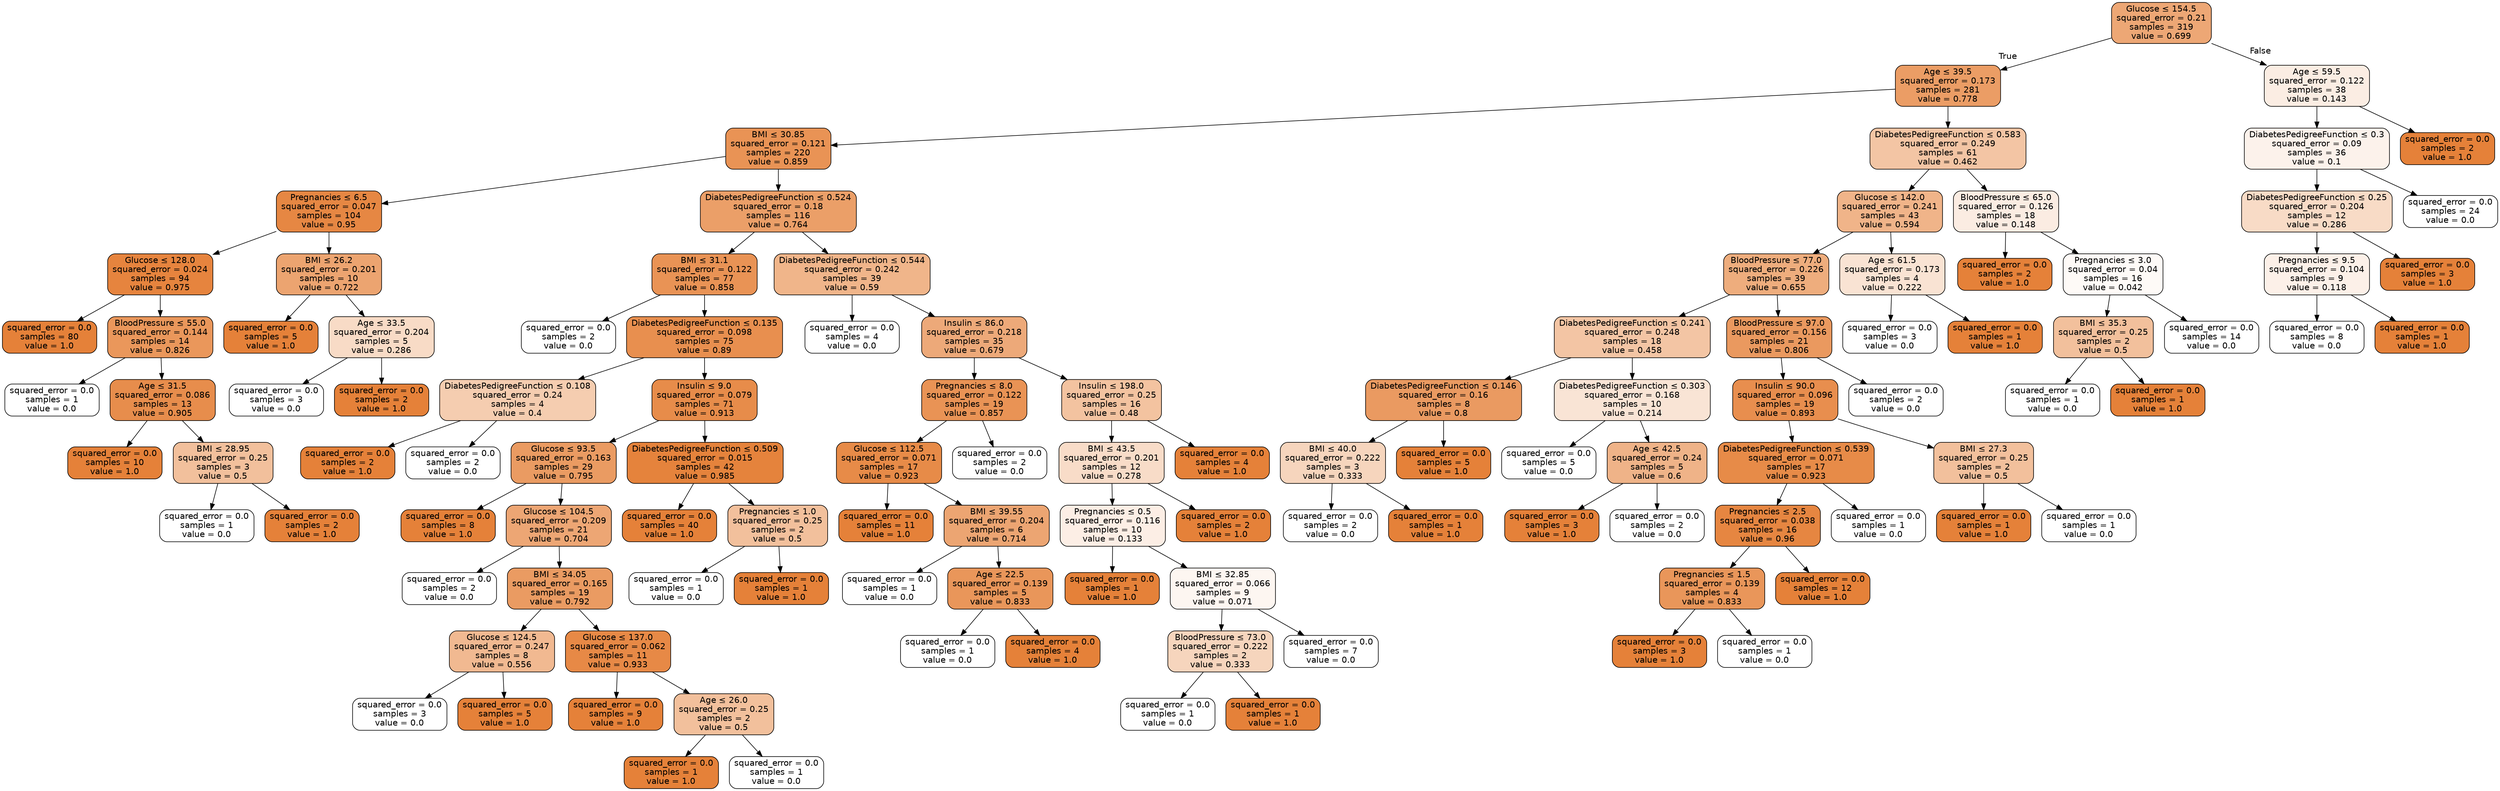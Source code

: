 digraph Tree {
node [shape=box, style="filled, rounded", color="black", fontname="helvetica"] ;
edge [fontname="helvetica"] ;
0 [label=<Glucose &le; 154.5<br/>squared_error = 0.21<br/>samples = 319<br/>value = 0.699>, fillcolor="#eda775"] ;
1 [label=<Age &le; 39.5<br/>squared_error = 0.173<br/>samples = 281<br/>value = 0.778>, fillcolor="#eb9d65"] ;
0 -> 1 [labeldistance=2.5, labelangle=45, headlabel="True"] ;
2 [label=<BMI &le; 30.85<br/>squared_error = 0.121<br/>samples = 220<br/>value = 0.859>, fillcolor="#e99355"] ;
1 -> 2 ;
3 [label=<Pregnancies &le; 6.5<br/>squared_error = 0.047<br/>samples = 104<br/>value = 0.95>, fillcolor="#e68743"] ;
2 -> 3 ;
4 [label=<Glucose &le; 128.0<br/>squared_error = 0.024<br/>samples = 94<br/>value = 0.975>, fillcolor="#e6843e"] ;
3 -> 4 ;
5 [label=<squared_error = 0.0<br/>samples = 80<br/>value = 1.0>, fillcolor="#e58139"] ;
4 -> 5 ;
6 [label=<BloodPressure &le; 55.0<br/>squared_error = 0.144<br/>samples = 14<br/>value = 0.826>, fillcolor="#ea975b"] ;
4 -> 6 ;
7 [label=<squared_error = 0.0<br/>samples = 1<br/>value = 0.0>, fillcolor="#ffffff"] ;
6 -> 7 ;
8 [label=<Age &le; 31.5<br/>squared_error = 0.086<br/>samples = 13<br/>value = 0.905>, fillcolor="#e78d4c"] ;
6 -> 8 ;
9 [label=<squared_error = 0.0<br/>samples = 10<br/>value = 1.0>, fillcolor="#e58139"] ;
8 -> 9 ;
10 [label=<BMI &le; 28.95<br/>squared_error = 0.25<br/>samples = 3<br/>value = 0.5>, fillcolor="#f2c09c"] ;
8 -> 10 ;
11 [label=<squared_error = 0.0<br/>samples = 1<br/>value = 0.0>, fillcolor="#ffffff"] ;
10 -> 11 ;
12 [label=<squared_error = 0.0<br/>samples = 2<br/>value = 1.0>, fillcolor="#e58139"] ;
10 -> 12 ;
13 [label=<BMI &le; 26.2<br/>squared_error = 0.201<br/>samples = 10<br/>value = 0.722>, fillcolor="#eca470"] ;
3 -> 13 ;
14 [label=<squared_error = 0.0<br/>samples = 5<br/>value = 1.0>, fillcolor="#e58139"] ;
13 -> 14 ;
15 [label=<Age &le; 33.5<br/>squared_error = 0.204<br/>samples = 5<br/>value = 0.286>, fillcolor="#f8dbc6"] ;
13 -> 15 ;
16 [label=<squared_error = 0.0<br/>samples = 3<br/>value = 0.0>, fillcolor="#ffffff"] ;
15 -> 16 ;
17 [label=<squared_error = 0.0<br/>samples = 2<br/>value = 1.0>, fillcolor="#e58139"] ;
15 -> 17 ;
18 [label=<DiabetesPedigreeFunction &le; 0.524<br/>squared_error = 0.18<br/>samples = 116<br/>value = 0.764>, fillcolor="#eb9f68"] ;
2 -> 18 ;
19 [label=<BMI &le; 31.1<br/>squared_error = 0.122<br/>samples = 77<br/>value = 0.858>, fillcolor="#e99355"] ;
18 -> 19 ;
20 [label=<squared_error = 0.0<br/>samples = 2<br/>value = 0.0>, fillcolor="#ffffff"] ;
19 -> 20 ;
21 [label=<DiabetesPedigreeFunction &le; 0.135<br/>squared_error = 0.098<br/>samples = 75<br/>value = 0.89>, fillcolor="#e88f4f"] ;
19 -> 21 ;
22 [label=<DiabetesPedigreeFunction &le; 0.108<br/>squared_error = 0.24<br/>samples = 4<br/>value = 0.4>, fillcolor="#f5cdb0"] ;
21 -> 22 ;
23 [label=<squared_error = 0.0<br/>samples = 2<br/>value = 1.0>, fillcolor="#e58139"] ;
22 -> 23 ;
24 [label=<squared_error = 0.0<br/>samples = 2<br/>value = 0.0>, fillcolor="#ffffff"] ;
22 -> 24 ;
25 [label=<Insulin &le; 9.0<br/>squared_error = 0.079<br/>samples = 71<br/>value = 0.913>, fillcolor="#e78c4a"] ;
21 -> 25 ;
26 [label=<Glucose &le; 93.5<br/>squared_error = 0.163<br/>samples = 29<br/>value = 0.795>, fillcolor="#ea9b62"] ;
25 -> 26 ;
27 [label=<squared_error = 0.0<br/>samples = 8<br/>value = 1.0>, fillcolor="#e58139"] ;
26 -> 27 ;
28 [label=<Glucose &le; 104.5<br/>squared_error = 0.209<br/>samples = 21<br/>value = 0.704>, fillcolor="#eda674"] ;
26 -> 28 ;
29 [label=<squared_error = 0.0<br/>samples = 2<br/>value = 0.0>, fillcolor="#ffffff"] ;
28 -> 29 ;
30 [label=<BMI &le; 34.05<br/>squared_error = 0.165<br/>samples = 19<br/>value = 0.792>, fillcolor="#ea9b62"] ;
28 -> 30 ;
31 [label=<Glucose &le; 124.5<br/>squared_error = 0.247<br/>samples = 8<br/>value = 0.556>, fillcolor="#f1b991"] ;
30 -> 31 ;
32 [label=<squared_error = 0.0<br/>samples = 3<br/>value = 0.0>, fillcolor="#ffffff"] ;
31 -> 32 ;
33 [label=<squared_error = 0.0<br/>samples = 5<br/>value = 1.0>, fillcolor="#e58139"] ;
31 -> 33 ;
34 [label=<Glucose &le; 137.0<br/>squared_error = 0.062<br/>samples = 11<br/>value = 0.933>, fillcolor="#e78946"] ;
30 -> 34 ;
35 [label=<squared_error = 0.0<br/>samples = 9<br/>value = 1.0>, fillcolor="#e58139"] ;
34 -> 35 ;
36 [label=<Age &le; 26.0<br/>squared_error = 0.25<br/>samples = 2<br/>value = 0.5>, fillcolor="#f2c09c"] ;
34 -> 36 ;
37 [label=<squared_error = 0.0<br/>samples = 1<br/>value = 1.0>, fillcolor="#e58139"] ;
36 -> 37 ;
38 [label=<squared_error = 0.0<br/>samples = 1<br/>value = 0.0>, fillcolor="#ffffff"] ;
36 -> 38 ;
39 [label=<DiabetesPedigreeFunction &le; 0.509<br/>squared_error = 0.015<br/>samples = 42<br/>value = 0.985>, fillcolor="#e5833c"] ;
25 -> 39 ;
40 [label=<squared_error = 0.0<br/>samples = 40<br/>value = 1.0>, fillcolor="#e58139"] ;
39 -> 40 ;
41 [label=<Pregnancies &le; 1.0<br/>squared_error = 0.25<br/>samples = 2<br/>value = 0.5>, fillcolor="#f2c09c"] ;
39 -> 41 ;
42 [label=<squared_error = 0.0<br/>samples = 1<br/>value = 0.0>, fillcolor="#ffffff"] ;
41 -> 42 ;
43 [label=<squared_error = 0.0<br/>samples = 1<br/>value = 1.0>, fillcolor="#e58139"] ;
41 -> 43 ;
44 [label=<DiabetesPedigreeFunction &le; 0.544<br/>squared_error = 0.242<br/>samples = 39<br/>value = 0.59>, fillcolor="#f0b58a"] ;
18 -> 44 ;
45 [label=<squared_error = 0.0<br/>samples = 4<br/>value = 0.0>, fillcolor="#ffffff"] ;
44 -> 45 ;
46 [label=<Insulin &le; 86.0<br/>squared_error = 0.218<br/>samples = 35<br/>value = 0.679>, fillcolor="#eda979"] ;
44 -> 46 ;
47 [label=<Pregnancies &le; 8.0<br/>squared_error = 0.122<br/>samples = 19<br/>value = 0.857>, fillcolor="#e99355"] ;
46 -> 47 ;
48 [label=<Glucose &le; 112.5<br/>squared_error = 0.071<br/>samples = 17<br/>value = 0.923>, fillcolor="#e78b48"] ;
47 -> 48 ;
49 [label=<squared_error = 0.0<br/>samples = 11<br/>value = 1.0>, fillcolor="#e58139"] ;
48 -> 49 ;
50 [label=<BMI &le; 39.55<br/>squared_error = 0.204<br/>samples = 6<br/>value = 0.714>, fillcolor="#eca572"] ;
48 -> 50 ;
51 [label=<squared_error = 0.0<br/>samples = 1<br/>value = 0.0>, fillcolor="#ffffff"] ;
50 -> 51 ;
52 [label=<Age &le; 22.5<br/>squared_error = 0.139<br/>samples = 5<br/>value = 0.833>, fillcolor="#e9965a"] ;
50 -> 52 ;
53 [label=<squared_error = 0.0<br/>samples = 1<br/>value = 0.0>, fillcolor="#ffffff"] ;
52 -> 53 ;
54 [label=<squared_error = 0.0<br/>samples = 4<br/>value = 1.0>, fillcolor="#e58139"] ;
52 -> 54 ;
55 [label=<squared_error = 0.0<br/>samples = 2<br/>value = 0.0>, fillcolor="#ffffff"] ;
47 -> 55 ;
56 [label=<Insulin &le; 198.0<br/>squared_error = 0.25<br/>samples = 16<br/>value = 0.48>, fillcolor="#f3c3a0"] ;
46 -> 56 ;
57 [label=<BMI &le; 43.5<br/>squared_error = 0.201<br/>samples = 12<br/>value = 0.278>, fillcolor="#f8dcc8"] ;
56 -> 57 ;
58 [label=<Pregnancies &le; 0.5<br/>squared_error = 0.116<br/>samples = 10<br/>value = 0.133>, fillcolor="#fceee5"] ;
57 -> 58 ;
59 [label=<squared_error = 0.0<br/>samples = 1<br/>value = 1.0>, fillcolor="#e58139"] ;
58 -> 59 ;
60 [label=<BMI &le; 32.85<br/>squared_error = 0.066<br/>samples = 9<br/>value = 0.071>, fillcolor="#fdf6f1"] ;
58 -> 60 ;
61 [label=<BloodPressure &le; 73.0<br/>squared_error = 0.222<br/>samples = 2<br/>value = 0.333>, fillcolor="#f6d5bd"] ;
60 -> 61 ;
62 [label=<squared_error = 0.0<br/>samples = 1<br/>value = 0.0>, fillcolor="#ffffff"] ;
61 -> 62 ;
63 [label=<squared_error = 0.0<br/>samples = 1<br/>value = 1.0>, fillcolor="#e58139"] ;
61 -> 63 ;
64 [label=<squared_error = 0.0<br/>samples = 7<br/>value = 0.0>, fillcolor="#ffffff"] ;
60 -> 64 ;
65 [label=<squared_error = 0.0<br/>samples = 2<br/>value = 1.0>, fillcolor="#e58139"] ;
57 -> 65 ;
66 [label=<squared_error = 0.0<br/>samples = 4<br/>value = 1.0>, fillcolor="#e58139"] ;
56 -> 66 ;
67 [label=<DiabetesPedigreeFunction &le; 0.583<br/>squared_error = 0.249<br/>samples = 61<br/>value = 0.462>, fillcolor="#f3c5a4"] ;
1 -> 67 ;
68 [label=<Glucose &le; 142.0<br/>squared_error = 0.241<br/>samples = 43<br/>value = 0.594>, fillcolor="#f0b489"] ;
67 -> 68 ;
69 [label=<BloodPressure &le; 77.0<br/>squared_error = 0.226<br/>samples = 39<br/>value = 0.655>, fillcolor="#eead7d"] ;
68 -> 69 ;
70 [label=<DiabetesPedigreeFunction &le; 0.241<br/>squared_error = 0.248<br/>samples = 18<br/>value = 0.458>, fillcolor="#f3c5a4"] ;
69 -> 70 ;
71 [label=<DiabetesPedigreeFunction &le; 0.146<br/>squared_error = 0.16<br/>samples = 8<br/>value = 0.8>, fillcolor="#ea9a61"] ;
70 -> 71 ;
72 [label=<BMI &le; 40.0<br/>squared_error = 0.222<br/>samples = 3<br/>value = 0.333>, fillcolor="#f6d5bd"] ;
71 -> 72 ;
73 [label=<squared_error = 0.0<br/>samples = 2<br/>value = 0.0>, fillcolor="#ffffff"] ;
72 -> 73 ;
74 [label=<squared_error = 0.0<br/>samples = 1<br/>value = 1.0>, fillcolor="#e58139"] ;
72 -> 74 ;
75 [label=<squared_error = 0.0<br/>samples = 5<br/>value = 1.0>, fillcolor="#e58139"] ;
71 -> 75 ;
76 [label=<DiabetesPedigreeFunction &le; 0.303<br/>squared_error = 0.168<br/>samples = 10<br/>value = 0.214>, fillcolor="#f9e4d5"] ;
70 -> 76 ;
77 [label=<squared_error = 0.0<br/>samples = 5<br/>value = 0.0>, fillcolor="#ffffff"] ;
76 -> 77 ;
78 [label=<Age &le; 42.5<br/>squared_error = 0.24<br/>samples = 5<br/>value = 0.6>, fillcolor="#efb388"] ;
76 -> 78 ;
79 [label=<squared_error = 0.0<br/>samples = 3<br/>value = 1.0>, fillcolor="#e58139"] ;
78 -> 79 ;
80 [label=<squared_error = 0.0<br/>samples = 2<br/>value = 0.0>, fillcolor="#ffffff"] ;
78 -> 80 ;
81 [label=<BloodPressure &le; 97.0<br/>squared_error = 0.156<br/>samples = 21<br/>value = 0.806>, fillcolor="#ea995f"] ;
69 -> 81 ;
82 [label=<Insulin &le; 90.0<br/>squared_error = 0.096<br/>samples = 19<br/>value = 0.893>, fillcolor="#e88e4e"] ;
81 -> 82 ;
83 [label=<DiabetesPedigreeFunction &le; 0.539<br/>squared_error = 0.071<br/>samples = 17<br/>value = 0.923>, fillcolor="#e78b48"] ;
82 -> 83 ;
84 [label=<Pregnancies &le; 2.5<br/>squared_error = 0.038<br/>samples = 16<br/>value = 0.96>, fillcolor="#e68641"] ;
83 -> 84 ;
85 [label=<Pregnancies &le; 1.5<br/>squared_error = 0.139<br/>samples = 4<br/>value = 0.833>, fillcolor="#e9965a"] ;
84 -> 85 ;
86 [label=<squared_error = 0.0<br/>samples = 3<br/>value = 1.0>, fillcolor="#e58139"] ;
85 -> 86 ;
87 [label=<squared_error = 0.0<br/>samples = 1<br/>value = 0.0>, fillcolor="#ffffff"] ;
85 -> 87 ;
88 [label=<squared_error = 0.0<br/>samples = 12<br/>value = 1.0>, fillcolor="#e58139"] ;
84 -> 88 ;
89 [label=<squared_error = 0.0<br/>samples = 1<br/>value = 0.0>, fillcolor="#ffffff"] ;
83 -> 89 ;
90 [label=<BMI &le; 27.3<br/>squared_error = 0.25<br/>samples = 2<br/>value = 0.5>, fillcolor="#f2c09c"] ;
82 -> 90 ;
91 [label=<squared_error = 0.0<br/>samples = 1<br/>value = 1.0>, fillcolor="#e58139"] ;
90 -> 91 ;
92 [label=<squared_error = 0.0<br/>samples = 1<br/>value = 0.0>, fillcolor="#ffffff"] ;
90 -> 92 ;
93 [label=<squared_error = 0.0<br/>samples = 2<br/>value = 0.0>, fillcolor="#ffffff"] ;
81 -> 93 ;
94 [label=<Age &le; 61.5<br/>squared_error = 0.173<br/>samples = 4<br/>value = 0.222>, fillcolor="#f9e3d3"] ;
68 -> 94 ;
95 [label=<squared_error = 0.0<br/>samples = 3<br/>value = 0.0>, fillcolor="#ffffff"] ;
94 -> 95 ;
96 [label=<squared_error = 0.0<br/>samples = 1<br/>value = 1.0>, fillcolor="#e58139"] ;
94 -> 96 ;
97 [label=<BloodPressure &le; 65.0<br/>squared_error = 0.126<br/>samples = 18<br/>value = 0.148>, fillcolor="#fbece2"] ;
67 -> 97 ;
98 [label=<squared_error = 0.0<br/>samples = 2<br/>value = 1.0>, fillcolor="#e58139"] ;
97 -> 98 ;
99 [label=<Pregnancies &le; 3.0<br/>squared_error = 0.04<br/>samples = 16<br/>value = 0.042>, fillcolor="#fefaf7"] ;
97 -> 99 ;
100 [label=<BMI &le; 35.3<br/>squared_error = 0.25<br/>samples = 2<br/>value = 0.5>, fillcolor="#f2c09c"] ;
99 -> 100 ;
101 [label=<squared_error = 0.0<br/>samples = 1<br/>value = 0.0>, fillcolor="#ffffff"] ;
100 -> 101 ;
102 [label=<squared_error = 0.0<br/>samples = 1<br/>value = 1.0>, fillcolor="#e58139"] ;
100 -> 102 ;
103 [label=<squared_error = 0.0<br/>samples = 14<br/>value = 0.0>, fillcolor="#ffffff"] ;
99 -> 103 ;
104 [label=<Age &le; 59.5<br/>squared_error = 0.122<br/>samples = 38<br/>value = 0.143>, fillcolor="#fbede3"] ;
0 -> 104 [labeldistance=2.5, labelangle=-45, headlabel="False"] ;
105 [label=<DiabetesPedigreeFunction &le; 0.3<br/>squared_error = 0.09<br/>samples = 36<br/>value = 0.1>, fillcolor="#fcf2eb"] ;
104 -> 105 ;
106 [label=<DiabetesPedigreeFunction &le; 0.25<br/>squared_error = 0.204<br/>samples = 12<br/>value = 0.286>, fillcolor="#f8dbc6"] ;
105 -> 106 ;
107 [label=<Pregnancies &le; 9.5<br/>squared_error = 0.104<br/>samples = 9<br/>value = 0.118>, fillcolor="#fcf0e8"] ;
106 -> 107 ;
108 [label=<squared_error = 0.0<br/>samples = 8<br/>value = 0.0>, fillcolor="#ffffff"] ;
107 -> 108 ;
109 [label=<squared_error = 0.0<br/>samples = 1<br/>value = 1.0>, fillcolor="#e58139"] ;
107 -> 109 ;
110 [label=<squared_error = 0.0<br/>samples = 3<br/>value = 1.0>, fillcolor="#e58139"] ;
106 -> 110 ;
111 [label=<squared_error = 0.0<br/>samples = 24<br/>value = 0.0>, fillcolor="#ffffff"] ;
105 -> 111 ;
112 [label=<squared_error = 0.0<br/>samples = 2<br/>value = 1.0>, fillcolor="#e58139"] ;
104 -> 112 ;
}